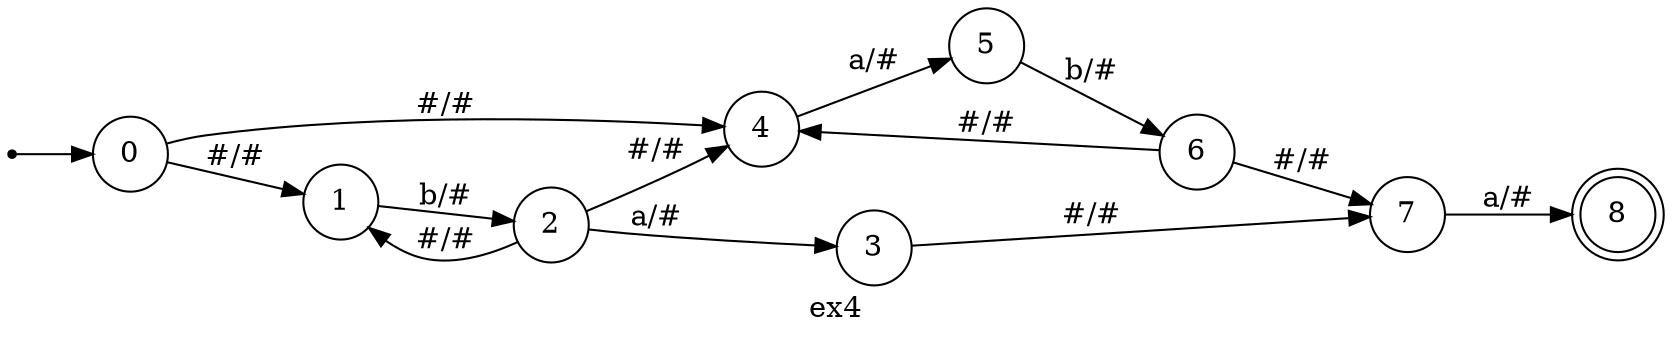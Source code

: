 digraph G {
	rankdir=LR;
	label="ex4"
	init0 [shape=point];
	init0 -> 0;
	0 [shape=circle]
	0 -> 4 [label="#/#"]
	0 -> 1 [label="#/#"]
	1 [shape=circle]
	1 -> 2 [label="b/#"]
	2 [shape=circle]
	2 -> 4 [label="#/#"]
	2 -> 1 [label="#/#"]
	2 -> 3 [label="a/#"]
	3 [shape=circle]
	3 -> 7 [label="#/#"]
	4 [shape=circle]
	4 -> 5 [label="a/#"]
	5 [shape=circle]
	5 -> 6 [label="b/#"]
	6 [shape=circle]
	6 -> 4 [label="#/#"]
	6 -> 7 [label="#/#"]
	7 [shape=circle]
	7 -> 8 [label="a/#"]
	8 [shape=doublecircle]
}
